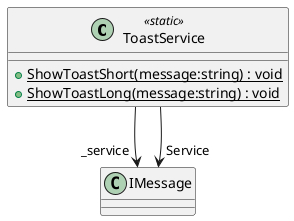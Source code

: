 @startuml
class ToastService <<static>> {
    + {static} ShowToastShort(message:string) : void
    + {static} ShowToastLong(message:string) : void
}
ToastService --> "_service" IMessage
ToastService --> "Service" IMessage
@enduml
